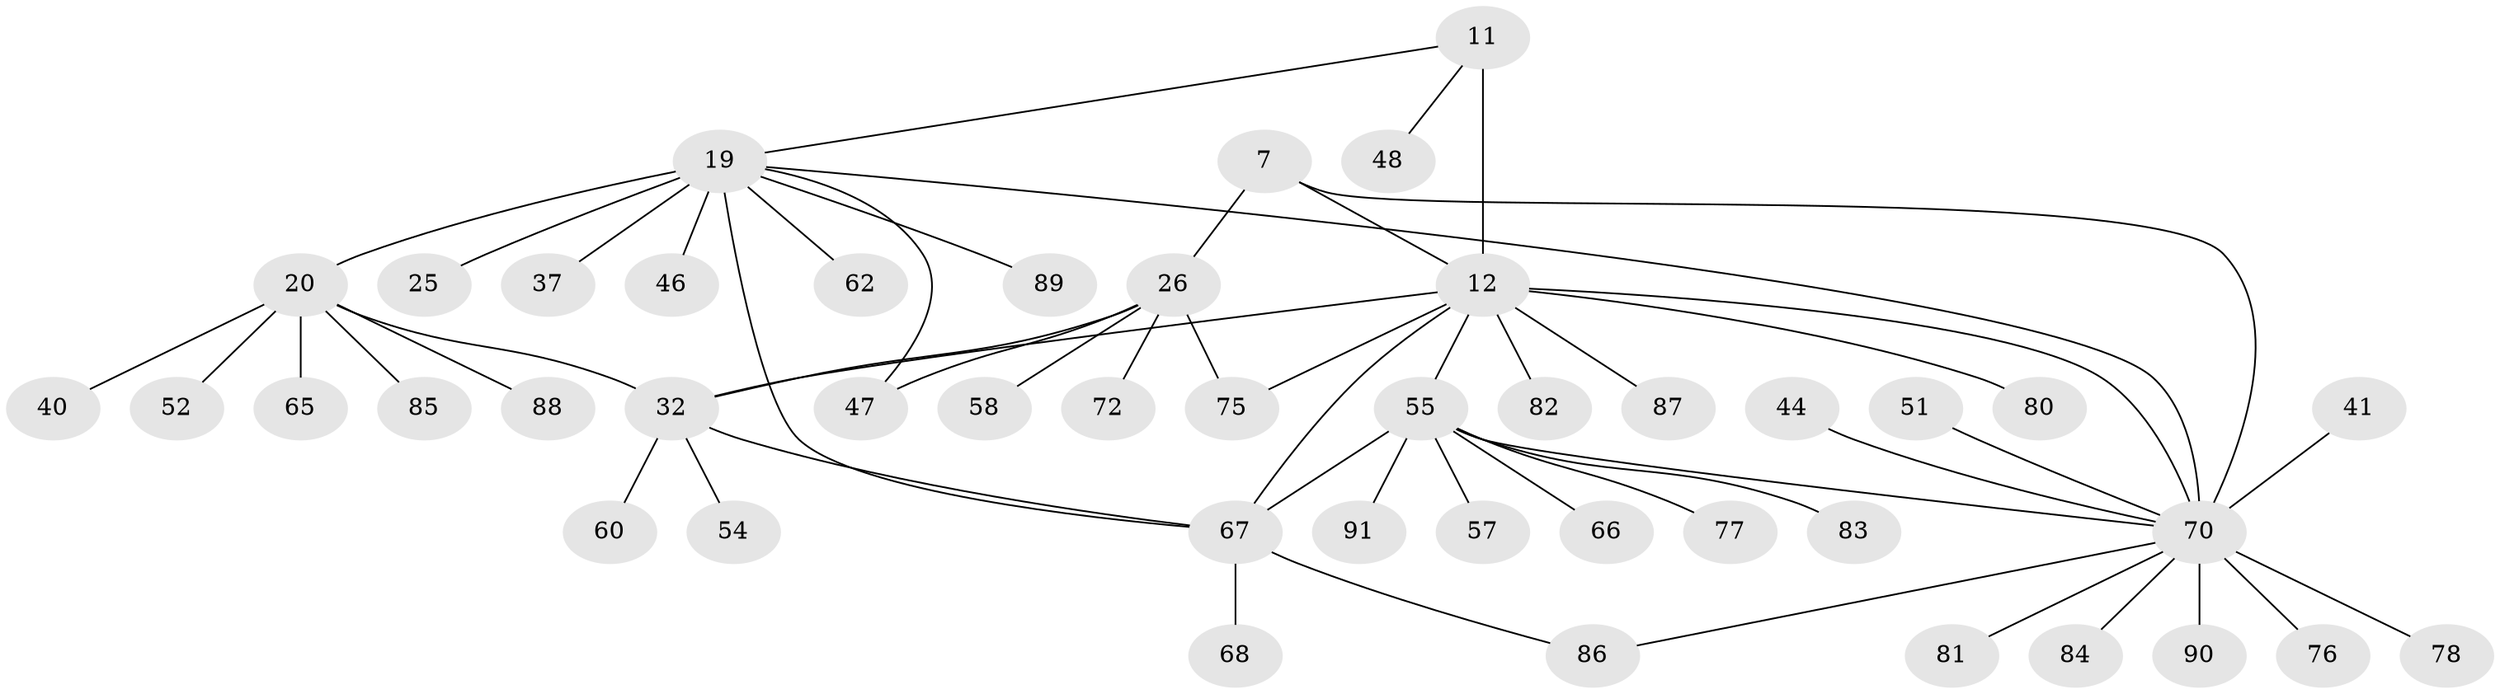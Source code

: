 // original degree distribution, {7: 0.04395604395604396, 4: 0.054945054945054944, 9: 0.04395604395604396, 10: 0.01098901098901099, 8: 0.03296703296703297, 6: 0.02197802197802198, 3: 0.04395604395604396, 5: 0.01098901098901099, 2: 0.26373626373626374, 1: 0.4725274725274725}
// Generated by graph-tools (version 1.1) at 2025/54/03/09/25 04:54:15]
// undirected, 45 vertices, 55 edges
graph export_dot {
graph [start="1"]
  node [color=gray90,style=filled];
  7 [super="+6"];
  11 [super="+10"];
  12 [super="+9"];
  19 [super="+17"];
  20 [super="+18"];
  25;
  26 [super="+13+15"];
  32 [super="+16"];
  37;
  40 [super="+38"];
  41;
  44;
  46 [super="+43"];
  47;
  48;
  51;
  52;
  54 [super="+39"];
  55 [super="+29+33+3+31+45"];
  57;
  58;
  60 [super="+36"];
  62;
  65;
  66 [super="+64"];
  67 [super="+4+24"];
  68;
  70 [super="+21+8+27"];
  72 [super="+63"];
  75 [super="+50+71"];
  76;
  77;
  78;
  80 [super="+79"];
  81;
  82 [super="+56"];
  83;
  84;
  85 [super="+61"];
  86 [super="+53"];
  87 [super="+34"];
  88 [super="+69"];
  89;
  90 [super="+74"];
  91 [super="+59"];
  7 -- 12;
  7 -- 26;
  7 -- 70 [weight=4];
  11 -- 12 [weight=4];
  11 -- 19;
  11 -- 48;
  12 -- 32 [weight=2];
  12 -- 67 [weight=2];
  12 -- 55;
  12 -- 87;
  12 -- 75;
  12 -- 82;
  12 -- 80;
  12 -- 70;
  19 -- 20 [weight=4];
  19 -- 25;
  19 -- 37;
  19 -- 62;
  19 -- 89;
  19 -- 47;
  19 -- 67 [weight=2];
  19 -- 46;
  19 -- 70;
  20 -- 65;
  20 -- 52;
  20 -- 32;
  20 -- 40;
  20 -- 85;
  20 -- 88;
  26 -- 32 [weight=4];
  26 -- 72;
  26 -- 75;
  26 -- 47;
  26 -- 58;
  32 -- 67;
  32 -- 60;
  32 -- 54;
  41 -- 70;
  44 -- 70;
  51 -- 70;
  55 -- 66;
  55 -- 67 [weight=3];
  55 -- 77;
  55 -- 83;
  55 -- 57;
  55 -- 91;
  55 -- 70;
  67 -- 86;
  67 -- 68;
  70 -- 76;
  70 -- 78;
  70 -- 81;
  70 -- 84;
  70 -- 86;
  70 -- 90;
}
